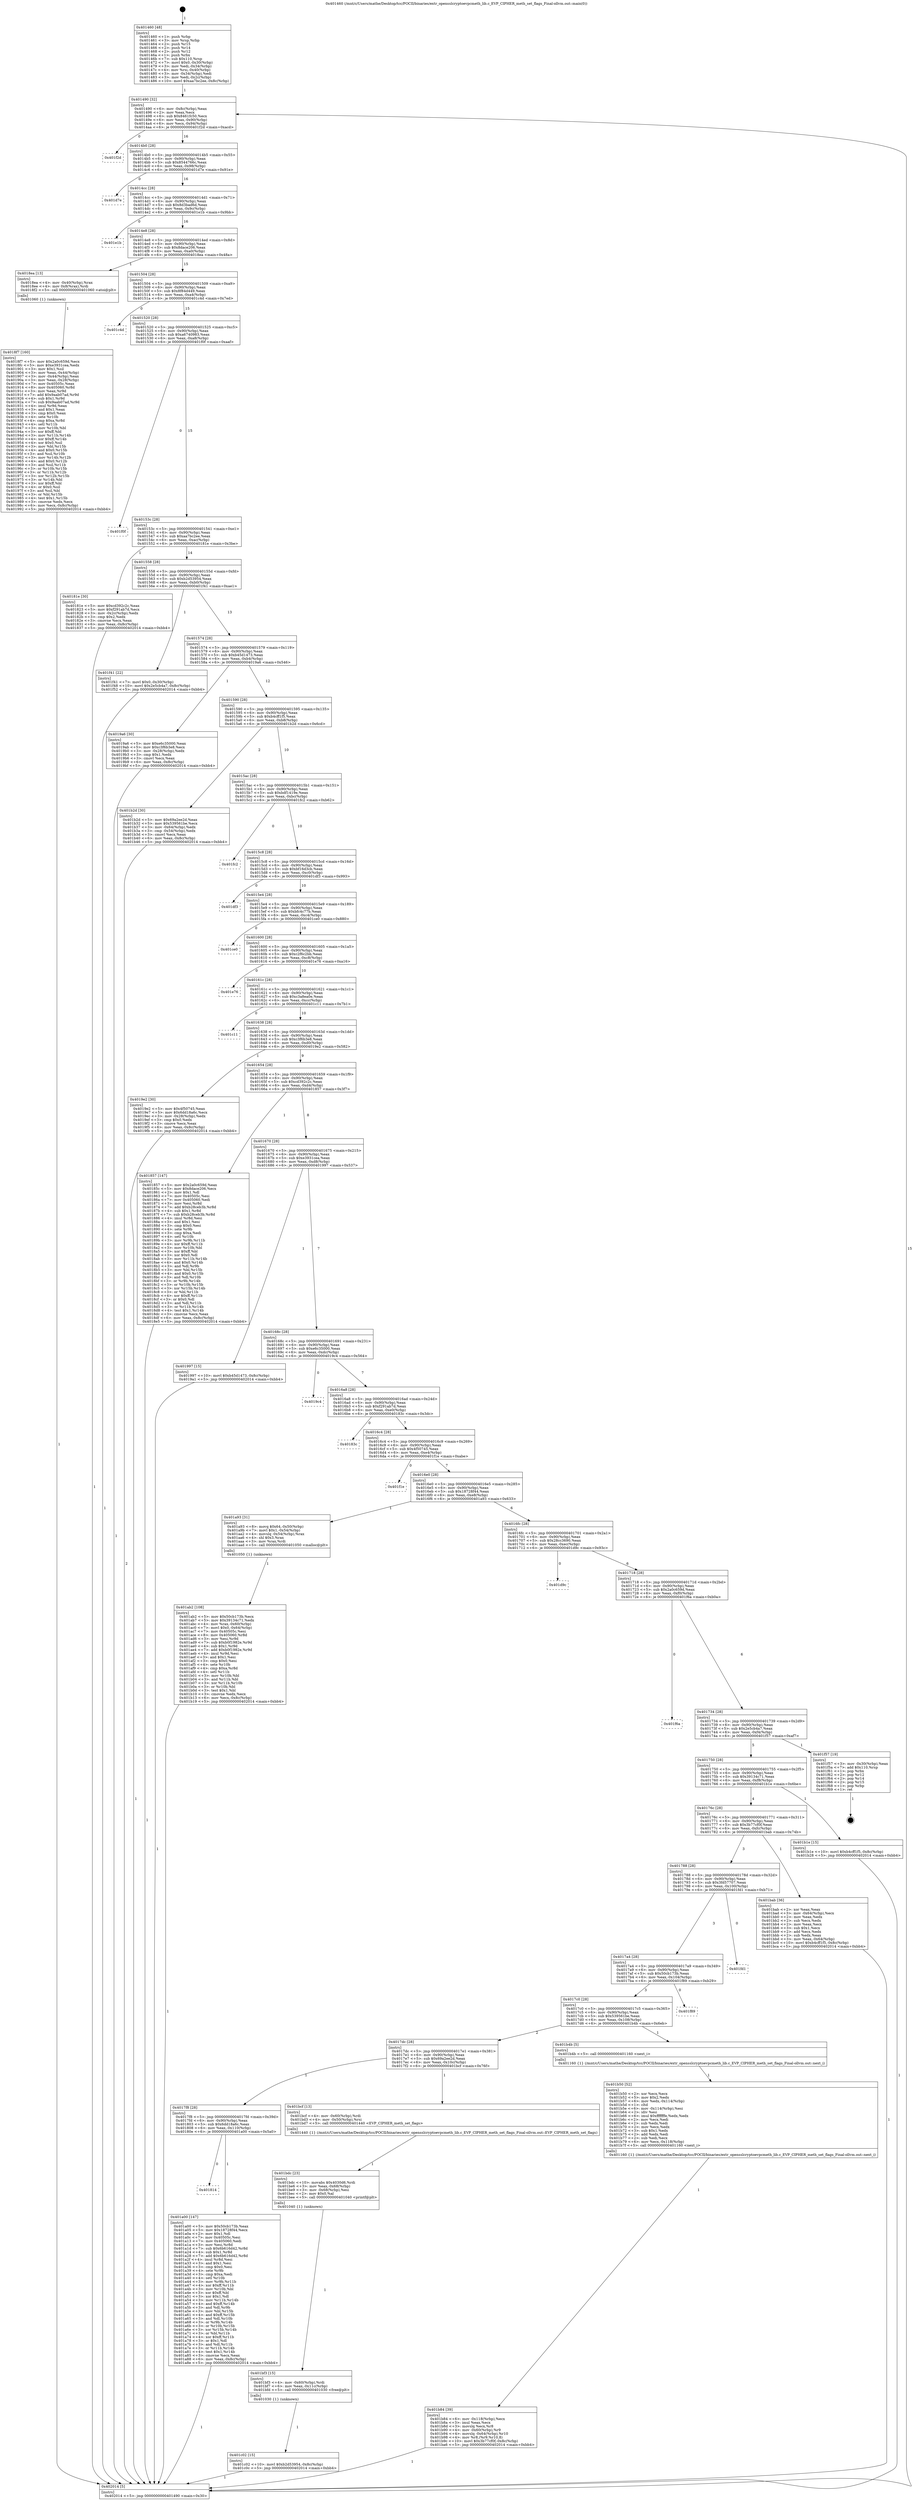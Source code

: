 digraph "0x401460" {
  label = "0x401460 (/mnt/c/Users/mathe/Desktop/tcc/POCII/binaries/extr_opensslcryptoevpcmeth_lib.c_EVP_CIPHER_meth_set_flags_Final-ollvm.out::main(0))"
  labelloc = "t"
  node[shape=record]

  Entry [label="",width=0.3,height=0.3,shape=circle,fillcolor=black,style=filled]
  "0x401490" [label="{
     0x401490 [32]\l
     | [instrs]\l
     &nbsp;&nbsp;0x401490 \<+6\>: mov -0x8c(%rbp),%eax\l
     &nbsp;&nbsp;0x401496 \<+2\>: mov %eax,%ecx\l
     &nbsp;&nbsp;0x401498 \<+6\>: sub $0x8461fc50,%ecx\l
     &nbsp;&nbsp;0x40149e \<+6\>: mov %eax,-0x90(%rbp)\l
     &nbsp;&nbsp;0x4014a4 \<+6\>: mov %ecx,-0x94(%rbp)\l
     &nbsp;&nbsp;0x4014aa \<+6\>: je 0000000000401f2d \<main+0xacd\>\l
  }"]
  "0x401f2d" [label="{
     0x401f2d\l
  }", style=dashed]
  "0x4014b0" [label="{
     0x4014b0 [28]\l
     | [instrs]\l
     &nbsp;&nbsp;0x4014b0 \<+5\>: jmp 00000000004014b5 \<main+0x55\>\l
     &nbsp;&nbsp;0x4014b5 \<+6\>: mov -0x90(%rbp),%eax\l
     &nbsp;&nbsp;0x4014bb \<+5\>: sub $0x8544766c,%eax\l
     &nbsp;&nbsp;0x4014c0 \<+6\>: mov %eax,-0x98(%rbp)\l
     &nbsp;&nbsp;0x4014c6 \<+6\>: je 0000000000401d7e \<main+0x91e\>\l
  }"]
  Exit [label="",width=0.3,height=0.3,shape=circle,fillcolor=black,style=filled,peripheries=2]
  "0x401d7e" [label="{
     0x401d7e\l
  }", style=dashed]
  "0x4014cc" [label="{
     0x4014cc [28]\l
     | [instrs]\l
     &nbsp;&nbsp;0x4014cc \<+5\>: jmp 00000000004014d1 \<main+0x71\>\l
     &nbsp;&nbsp;0x4014d1 \<+6\>: mov -0x90(%rbp),%eax\l
     &nbsp;&nbsp;0x4014d7 \<+5\>: sub $0x8d3bad6d,%eax\l
     &nbsp;&nbsp;0x4014dc \<+6\>: mov %eax,-0x9c(%rbp)\l
     &nbsp;&nbsp;0x4014e2 \<+6\>: je 0000000000401e1b \<main+0x9bb\>\l
  }"]
  "0x401c02" [label="{
     0x401c02 [15]\l
     | [instrs]\l
     &nbsp;&nbsp;0x401c02 \<+10\>: movl $0xb2d53954,-0x8c(%rbp)\l
     &nbsp;&nbsp;0x401c0c \<+5\>: jmp 0000000000402014 \<main+0xbb4\>\l
  }"]
  "0x401e1b" [label="{
     0x401e1b\l
  }", style=dashed]
  "0x4014e8" [label="{
     0x4014e8 [28]\l
     | [instrs]\l
     &nbsp;&nbsp;0x4014e8 \<+5\>: jmp 00000000004014ed \<main+0x8d\>\l
     &nbsp;&nbsp;0x4014ed \<+6\>: mov -0x90(%rbp),%eax\l
     &nbsp;&nbsp;0x4014f3 \<+5\>: sub $0x8dace206,%eax\l
     &nbsp;&nbsp;0x4014f8 \<+6\>: mov %eax,-0xa0(%rbp)\l
     &nbsp;&nbsp;0x4014fe \<+6\>: je 00000000004018ea \<main+0x48a\>\l
  }"]
  "0x401bf3" [label="{
     0x401bf3 [15]\l
     | [instrs]\l
     &nbsp;&nbsp;0x401bf3 \<+4\>: mov -0x60(%rbp),%rdi\l
     &nbsp;&nbsp;0x401bf7 \<+6\>: mov %eax,-0x11c(%rbp)\l
     &nbsp;&nbsp;0x401bfd \<+5\>: call 0000000000401030 \<free@plt\>\l
     | [calls]\l
     &nbsp;&nbsp;0x401030 \{1\} (unknown)\l
  }"]
  "0x4018ea" [label="{
     0x4018ea [13]\l
     | [instrs]\l
     &nbsp;&nbsp;0x4018ea \<+4\>: mov -0x40(%rbp),%rax\l
     &nbsp;&nbsp;0x4018ee \<+4\>: mov 0x8(%rax),%rdi\l
     &nbsp;&nbsp;0x4018f2 \<+5\>: call 0000000000401060 \<atoi@plt\>\l
     | [calls]\l
     &nbsp;&nbsp;0x401060 \{1\} (unknown)\l
  }"]
  "0x401504" [label="{
     0x401504 [28]\l
     | [instrs]\l
     &nbsp;&nbsp;0x401504 \<+5\>: jmp 0000000000401509 \<main+0xa9\>\l
     &nbsp;&nbsp;0x401509 \<+6\>: mov -0x90(%rbp),%eax\l
     &nbsp;&nbsp;0x40150f \<+5\>: sub $0x8f84d449,%eax\l
     &nbsp;&nbsp;0x401514 \<+6\>: mov %eax,-0xa4(%rbp)\l
     &nbsp;&nbsp;0x40151a \<+6\>: je 0000000000401c4d \<main+0x7ed\>\l
  }"]
  "0x401bdc" [label="{
     0x401bdc [23]\l
     | [instrs]\l
     &nbsp;&nbsp;0x401bdc \<+10\>: movabs $0x4030d6,%rdi\l
     &nbsp;&nbsp;0x401be6 \<+3\>: mov %eax,-0x68(%rbp)\l
     &nbsp;&nbsp;0x401be9 \<+3\>: mov -0x68(%rbp),%esi\l
     &nbsp;&nbsp;0x401bec \<+2\>: mov $0x0,%al\l
     &nbsp;&nbsp;0x401bee \<+5\>: call 0000000000401040 \<printf@plt\>\l
     | [calls]\l
     &nbsp;&nbsp;0x401040 \{1\} (unknown)\l
  }"]
  "0x401c4d" [label="{
     0x401c4d\l
  }", style=dashed]
  "0x401520" [label="{
     0x401520 [28]\l
     | [instrs]\l
     &nbsp;&nbsp;0x401520 \<+5\>: jmp 0000000000401525 \<main+0xc5\>\l
     &nbsp;&nbsp;0x401525 \<+6\>: mov -0x90(%rbp),%eax\l
     &nbsp;&nbsp;0x40152b \<+5\>: sub $0xa6740983,%eax\l
     &nbsp;&nbsp;0x401530 \<+6\>: mov %eax,-0xa8(%rbp)\l
     &nbsp;&nbsp;0x401536 \<+6\>: je 0000000000401f0f \<main+0xaaf\>\l
  }"]
  "0x401b84" [label="{
     0x401b84 [39]\l
     | [instrs]\l
     &nbsp;&nbsp;0x401b84 \<+6\>: mov -0x118(%rbp),%ecx\l
     &nbsp;&nbsp;0x401b8a \<+3\>: imul %eax,%ecx\l
     &nbsp;&nbsp;0x401b8d \<+3\>: movslq %ecx,%r8\l
     &nbsp;&nbsp;0x401b90 \<+4\>: mov -0x60(%rbp),%r9\l
     &nbsp;&nbsp;0x401b94 \<+4\>: movslq -0x64(%rbp),%r10\l
     &nbsp;&nbsp;0x401b98 \<+4\>: mov %r8,(%r9,%r10,8)\l
     &nbsp;&nbsp;0x401b9c \<+10\>: movl $0x3b77cf0f,-0x8c(%rbp)\l
     &nbsp;&nbsp;0x401ba6 \<+5\>: jmp 0000000000402014 \<main+0xbb4\>\l
  }"]
  "0x401f0f" [label="{
     0x401f0f\l
  }", style=dashed]
  "0x40153c" [label="{
     0x40153c [28]\l
     | [instrs]\l
     &nbsp;&nbsp;0x40153c \<+5\>: jmp 0000000000401541 \<main+0xe1\>\l
     &nbsp;&nbsp;0x401541 \<+6\>: mov -0x90(%rbp),%eax\l
     &nbsp;&nbsp;0x401547 \<+5\>: sub $0xaa7bc2ee,%eax\l
     &nbsp;&nbsp;0x40154c \<+6\>: mov %eax,-0xac(%rbp)\l
     &nbsp;&nbsp;0x401552 \<+6\>: je 000000000040181e \<main+0x3be\>\l
  }"]
  "0x401b50" [label="{
     0x401b50 [52]\l
     | [instrs]\l
     &nbsp;&nbsp;0x401b50 \<+2\>: xor %ecx,%ecx\l
     &nbsp;&nbsp;0x401b52 \<+5\>: mov $0x2,%edx\l
     &nbsp;&nbsp;0x401b57 \<+6\>: mov %edx,-0x114(%rbp)\l
     &nbsp;&nbsp;0x401b5d \<+1\>: cltd\l
     &nbsp;&nbsp;0x401b5e \<+6\>: mov -0x114(%rbp),%esi\l
     &nbsp;&nbsp;0x401b64 \<+2\>: idiv %esi\l
     &nbsp;&nbsp;0x401b66 \<+6\>: imul $0xfffffffe,%edx,%edx\l
     &nbsp;&nbsp;0x401b6c \<+2\>: mov %ecx,%edi\l
     &nbsp;&nbsp;0x401b6e \<+2\>: sub %edx,%edi\l
     &nbsp;&nbsp;0x401b70 \<+2\>: mov %ecx,%edx\l
     &nbsp;&nbsp;0x401b72 \<+3\>: sub $0x1,%edx\l
     &nbsp;&nbsp;0x401b75 \<+2\>: add %edx,%edi\l
     &nbsp;&nbsp;0x401b77 \<+2\>: sub %edi,%ecx\l
     &nbsp;&nbsp;0x401b79 \<+6\>: mov %ecx,-0x118(%rbp)\l
     &nbsp;&nbsp;0x401b7f \<+5\>: call 0000000000401160 \<next_i\>\l
     | [calls]\l
     &nbsp;&nbsp;0x401160 \{1\} (/mnt/c/Users/mathe/Desktop/tcc/POCII/binaries/extr_opensslcryptoevpcmeth_lib.c_EVP_CIPHER_meth_set_flags_Final-ollvm.out::next_i)\l
  }"]
  "0x40181e" [label="{
     0x40181e [30]\l
     | [instrs]\l
     &nbsp;&nbsp;0x40181e \<+5\>: mov $0xcd392c2c,%eax\l
     &nbsp;&nbsp;0x401823 \<+5\>: mov $0xf291ab7d,%ecx\l
     &nbsp;&nbsp;0x401828 \<+3\>: mov -0x2c(%rbp),%edx\l
     &nbsp;&nbsp;0x40182b \<+3\>: cmp $0x2,%edx\l
     &nbsp;&nbsp;0x40182e \<+3\>: cmovne %ecx,%eax\l
     &nbsp;&nbsp;0x401831 \<+6\>: mov %eax,-0x8c(%rbp)\l
     &nbsp;&nbsp;0x401837 \<+5\>: jmp 0000000000402014 \<main+0xbb4\>\l
  }"]
  "0x401558" [label="{
     0x401558 [28]\l
     | [instrs]\l
     &nbsp;&nbsp;0x401558 \<+5\>: jmp 000000000040155d \<main+0xfd\>\l
     &nbsp;&nbsp;0x40155d \<+6\>: mov -0x90(%rbp),%eax\l
     &nbsp;&nbsp;0x401563 \<+5\>: sub $0xb2d53954,%eax\l
     &nbsp;&nbsp;0x401568 \<+6\>: mov %eax,-0xb0(%rbp)\l
     &nbsp;&nbsp;0x40156e \<+6\>: je 0000000000401f41 \<main+0xae1\>\l
  }"]
  "0x402014" [label="{
     0x402014 [5]\l
     | [instrs]\l
     &nbsp;&nbsp;0x402014 \<+5\>: jmp 0000000000401490 \<main+0x30\>\l
  }"]
  "0x401460" [label="{
     0x401460 [48]\l
     | [instrs]\l
     &nbsp;&nbsp;0x401460 \<+1\>: push %rbp\l
     &nbsp;&nbsp;0x401461 \<+3\>: mov %rsp,%rbp\l
     &nbsp;&nbsp;0x401464 \<+2\>: push %r15\l
     &nbsp;&nbsp;0x401466 \<+2\>: push %r14\l
     &nbsp;&nbsp;0x401468 \<+2\>: push %r12\l
     &nbsp;&nbsp;0x40146a \<+1\>: push %rbx\l
     &nbsp;&nbsp;0x40146b \<+7\>: sub $0x110,%rsp\l
     &nbsp;&nbsp;0x401472 \<+7\>: movl $0x0,-0x30(%rbp)\l
     &nbsp;&nbsp;0x401479 \<+3\>: mov %edi,-0x34(%rbp)\l
     &nbsp;&nbsp;0x40147c \<+4\>: mov %rsi,-0x40(%rbp)\l
     &nbsp;&nbsp;0x401480 \<+3\>: mov -0x34(%rbp),%edi\l
     &nbsp;&nbsp;0x401483 \<+3\>: mov %edi,-0x2c(%rbp)\l
     &nbsp;&nbsp;0x401486 \<+10\>: movl $0xaa7bc2ee,-0x8c(%rbp)\l
  }"]
  "0x401ab2" [label="{
     0x401ab2 [108]\l
     | [instrs]\l
     &nbsp;&nbsp;0x401ab2 \<+5\>: mov $0x50cb173b,%ecx\l
     &nbsp;&nbsp;0x401ab7 \<+5\>: mov $0x39134c71,%edx\l
     &nbsp;&nbsp;0x401abc \<+4\>: mov %rax,-0x60(%rbp)\l
     &nbsp;&nbsp;0x401ac0 \<+7\>: movl $0x0,-0x64(%rbp)\l
     &nbsp;&nbsp;0x401ac7 \<+7\>: mov 0x40505c,%esi\l
     &nbsp;&nbsp;0x401ace \<+8\>: mov 0x405060,%r8d\l
     &nbsp;&nbsp;0x401ad6 \<+3\>: mov %esi,%r9d\l
     &nbsp;&nbsp;0x401ad9 \<+7\>: sub $0xb0f1982e,%r9d\l
     &nbsp;&nbsp;0x401ae0 \<+4\>: sub $0x1,%r9d\l
     &nbsp;&nbsp;0x401ae4 \<+7\>: add $0xb0f1982e,%r9d\l
     &nbsp;&nbsp;0x401aeb \<+4\>: imul %r9d,%esi\l
     &nbsp;&nbsp;0x401aef \<+3\>: and $0x1,%esi\l
     &nbsp;&nbsp;0x401af2 \<+3\>: cmp $0x0,%esi\l
     &nbsp;&nbsp;0x401af5 \<+4\>: sete %r10b\l
     &nbsp;&nbsp;0x401af9 \<+4\>: cmp $0xa,%r8d\l
     &nbsp;&nbsp;0x401afd \<+4\>: setl %r11b\l
     &nbsp;&nbsp;0x401b01 \<+3\>: mov %r10b,%bl\l
     &nbsp;&nbsp;0x401b04 \<+3\>: and %r11b,%bl\l
     &nbsp;&nbsp;0x401b07 \<+3\>: xor %r11b,%r10b\l
     &nbsp;&nbsp;0x401b0a \<+3\>: or %r10b,%bl\l
     &nbsp;&nbsp;0x401b0d \<+3\>: test $0x1,%bl\l
     &nbsp;&nbsp;0x401b10 \<+3\>: cmovne %edx,%ecx\l
     &nbsp;&nbsp;0x401b13 \<+6\>: mov %ecx,-0x8c(%rbp)\l
     &nbsp;&nbsp;0x401b19 \<+5\>: jmp 0000000000402014 \<main+0xbb4\>\l
  }"]
  "0x401f41" [label="{
     0x401f41 [22]\l
     | [instrs]\l
     &nbsp;&nbsp;0x401f41 \<+7\>: movl $0x0,-0x30(%rbp)\l
     &nbsp;&nbsp;0x401f48 \<+10\>: movl $0x2e5cb4a7,-0x8c(%rbp)\l
     &nbsp;&nbsp;0x401f52 \<+5\>: jmp 0000000000402014 \<main+0xbb4\>\l
  }"]
  "0x401574" [label="{
     0x401574 [28]\l
     | [instrs]\l
     &nbsp;&nbsp;0x401574 \<+5\>: jmp 0000000000401579 \<main+0x119\>\l
     &nbsp;&nbsp;0x401579 \<+6\>: mov -0x90(%rbp),%eax\l
     &nbsp;&nbsp;0x40157f \<+5\>: sub $0xb45d1473,%eax\l
     &nbsp;&nbsp;0x401584 \<+6\>: mov %eax,-0xb4(%rbp)\l
     &nbsp;&nbsp;0x40158a \<+6\>: je 00000000004019a6 \<main+0x546\>\l
  }"]
  "0x401814" [label="{
     0x401814\l
  }", style=dashed]
  "0x4019a6" [label="{
     0x4019a6 [30]\l
     | [instrs]\l
     &nbsp;&nbsp;0x4019a6 \<+5\>: mov $0xe6c35000,%eax\l
     &nbsp;&nbsp;0x4019ab \<+5\>: mov $0xc3f6b3e8,%ecx\l
     &nbsp;&nbsp;0x4019b0 \<+3\>: mov -0x28(%rbp),%edx\l
     &nbsp;&nbsp;0x4019b3 \<+3\>: cmp $0x1,%edx\l
     &nbsp;&nbsp;0x4019b6 \<+3\>: cmovl %ecx,%eax\l
     &nbsp;&nbsp;0x4019b9 \<+6\>: mov %eax,-0x8c(%rbp)\l
     &nbsp;&nbsp;0x4019bf \<+5\>: jmp 0000000000402014 \<main+0xbb4\>\l
  }"]
  "0x401590" [label="{
     0x401590 [28]\l
     | [instrs]\l
     &nbsp;&nbsp;0x401590 \<+5\>: jmp 0000000000401595 \<main+0x135\>\l
     &nbsp;&nbsp;0x401595 \<+6\>: mov -0x90(%rbp),%eax\l
     &nbsp;&nbsp;0x40159b \<+5\>: sub $0xb4cff1f5,%eax\l
     &nbsp;&nbsp;0x4015a0 \<+6\>: mov %eax,-0xb8(%rbp)\l
     &nbsp;&nbsp;0x4015a6 \<+6\>: je 0000000000401b2d \<main+0x6cd\>\l
  }"]
  "0x401a00" [label="{
     0x401a00 [147]\l
     | [instrs]\l
     &nbsp;&nbsp;0x401a00 \<+5\>: mov $0x50cb173b,%eax\l
     &nbsp;&nbsp;0x401a05 \<+5\>: mov $0x18728f44,%ecx\l
     &nbsp;&nbsp;0x401a0a \<+2\>: mov $0x1,%dl\l
     &nbsp;&nbsp;0x401a0c \<+7\>: mov 0x40505c,%esi\l
     &nbsp;&nbsp;0x401a13 \<+7\>: mov 0x405060,%edi\l
     &nbsp;&nbsp;0x401a1a \<+3\>: mov %esi,%r8d\l
     &nbsp;&nbsp;0x401a1d \<+7\>: sub $0x6b616d42,%r8d\l
     &nbsp;&nbsp;0x401a24 \<+4\>: sub $0x1,%r8d\l
     &nbsp;&nbsp;0x401a28 \<+7\>: add $0x6b616d42,%r8d\l
     &nbsp;&nbsp;0x401a2f \<+4\>: imul %r8d,%esi\l
     &nbsp;&nbsp;0x401a33 \<+3\>: and $0x1,%esi\l
     &nbsp;&nbsp;0x401a36 \<+3\>: cmp $0x0,%esi\l
     &nbsp;&nbsp;0x401a39 \<+4\>: sete %r9b\l
     &nbsp;&nbsp;0x401a3d \<+3\>: cmp $0xa,%edi\l
     &nbsp;&nbsp;0x401a40 \<+4\>: setl %r10b\l
     &nbsp;&nbsp;0x401a44 \<+3\>: mov %r9b,%r11b\l
     &nbsp;&nbsp;0x401a47 \<+4\>: xor $0xff,%r11b\l
     &nbsp;&nbsp;0x401a4b \<+3\>: mov %r10b,%bl\l
     &nbsp;&nbsp;0x401a4e \<+3\>: xor $0xff,%bl\l
     &nbsp;&nbsp;0x401a51 \<+3\>: xor $0x1,%dl\l
     &nbsp;&nbsp;0x401a54 \<+3\>: mov %r11b,%r14b\l
     &nbsp;&nbsp;0x401a57 \<+4\>: and $0xff,%r14b\l
     &nbsp;&nbsp;0x401a5b \<+3\>: and %dl,%r9b\l
     &nbsp;&nbsp;0x401a5e \<+3\>: mov %bl,%r15b\l
     &nbsp;&nbsp;0x401a61 \<+4\>: and $0xff,%r15b\l
     &nbsp;&nbsp;0x401a65 \<+3\>: and %dl,%r10b\l
     &nbsp;&nbsp;0x401a68 \<+3\>: or %r9b,%r14b\l
     &nbsp;&nbsp;0x401a6b \<+3\>: or %r10b,%r15b\l
     &nbsp;&nbsp;0x401a6e \<+3\>: xor %r15b,%r14b\l
     &nbsp;&nbsp;0x401a71 \<+3\>: or %bl,%r11b\l
     &nbsp;&nbsp;0x401a74 \<+4\>: xor $0xff,%r11b\l
     &nbsp;&nbsp;0x401a78 \<+3\>: or $0x1,%dl\l
     &nbsp;&nbsp;0x401a7b \<+3\>: and %dl,%r11b\l
     &nbsp;&nbsp;0x401a7e \<+3\>: or %r11b,%r14b\l
     &nbsp;&nbsp;0x401a81 \<+4\>: test $0x1,%r14b\l
     &nbsp;&nbsp;0x401a85 \<+3\>: cmovne %ecx,%eax\l
     &nbsp;&nbsp;0x401a88 \<+6\>: mov %eax,-0x8c(%rbp)\l
     &nbsp;&nbsp;0x401a8e \<+5\>: jmp 0000000000402014 \<main+0xbb4\>\l
  }"]
  "0x401b2d" [label="{
     0x401b2d [30]\l
     | [instrs]\l
     &nbsp;&nbsp;0x401b2d \<+5\>: mov $0x69a2ee2d,%eax\l
     &nbsp;&nbsp;0x401b32 \<+5\>: mov $0x539561be,%ecx\l
     &nbsp;&nbsp;0x401b37 \<+3\>: mov -0x64(%rbp),%edx\l
     &nbsp;&nbsp;0x401b3a \<+3\>: cmp -0x54(%rbp),%edx\l
     &nbsp;&nbsp;0x401b3d \<+3\>: cmovl %ecx,%eax\l
     &nbsp;&nbsp;0x401b40 \<+6\>: mov %eax,-0x8c(%rbp)\l
     &nbsp;&nbsp;0x401b46 \<+5\>: jmp 0000000000402014 \<main+0xbb4\>\l
  }"]
  "0x4015ac" [label="{
     0x4015ac [28]\l
     | [instrs]\l
     &nbsp;&nbsp;0x4015ac \<+5\>: jmp 00000000004015b1 \<main+0x151\>\l
     &nbsp;&nbsp;0x4015b1 \<+6\>: mov -0x90(%rbp),%eax\l
     &nbsp;&nbsp;0x4015b7 \<+5\>: sub $0xbdf1419e,%eax\l
     &nbsp;&nbsp;0x4015bc \<+6\>: mov %eax,-0xbc(%rbp)\l
     &nbsp;&nbsp;0x4015c2 \<+6\>: je 0000000000401fc2 \<main+0xb62\>\l
  }"]
  "0x4017f8" [label="{
     0x4017f8 [28]\l
     | [instrs]\l
     &nbsp;&nbsp;0x4017f8 \<+5\>: jmp 00000000004017fd \<main+0x39d\>\l
     &nbsp;&nbsp;0x4017fd \<+6\>: mov -0x90(%rbp),%eax\l
     &nbsp;&nbsp;0x401803 \<+5\>: sub $0x6dd18a6c,%eax\l
     &nbsp;&nbsp;0x401808 \<+6\>: mov %eax,-0x110(%rbp)\l
     &nbsp;&nbsp;0x40180e \<+6\>: je 0000000000401a00 \<main+0x5a0\>\l
  }"]
  "0x401fc2" [label="{
     0x401fc2\l
  }", style=dashed]
  "0x4015c8" [label="{
     0x4015c8 [28]\l
     | [instrs]\l
     &nbsp;&nbsp;0x4015c8 \<+5\>: jmp 00000000004015cd \<main+0x16d\>\l
     &nbsp;&nbsp;0x4015cd \<+6\>: mov -0x90(%rbp),%eax\l
     &nbsp;&nbsp;0x4015d3 \<+5\>: sub $0xbf16d3cb,%eax\l
     &nbsp;&nbsp;0x4015d8 \<+6\>: mov %eax,-0xc0(%rbp)\l
     &nbsp;&nbsp;0x4015de \<+6\>: je 0000000000401df3 \<main+0x993\>\l
  }"]
  "0x401bcf" [label="{
     0x401bcf [13]\l
     | [instrs]\l
     &nbsp;&nbsp;0x401bcf \<+4\>: mov -0x60(%rbp),%rdi\l
     &nbsp;&nbsp;0x401bd3 \<+4\>: mov -0x50(%rbp),%rsi\l
     &nbsp;&nbsp;0x401bd7 \<+5\>: call 0000000000401440 \<EVP_CIPHER_meth_set_flags\>\l
     | [calls]\l
     &nbsp;&nbsp;0x401440 \{1\} (/mnt/c/Users/mathe/Desktop/tcc/POCII/binaries/extr_opensslcryptoevpcmeth_lib.c_EVP_CIPHER_meth_set_flags_Final-ollvm.out::EVP_CIPHER_meth_set_flags)\l
  }"]
  "0x401df3" [label="{
     0x401df3\l
  }", style=dashed]
  "0x4015e4" [label="{
     0x4015e4 [28]\l
     | [instrs]\l
     &nbsp;&nbsp;0x4015e4 \<+5\>: jmp 00000000004015e9 \<main+0x189\>\l
     &nbsp;&nbsp;0x4015e9 \<+6\>: mov -0x90(%rbp),%eax\l
     &nbsp;&nbsp;0x4015ef \<+5\>: sub $0xbfc4c77b,%eax\l
     &nbsp;&nbsp;0x4015f4 \<+6\>: mov %eax,-0xc4(%rbp)\l
     &nbsp;&nbsp;0x4015fa \<+6\>: je 0000000000401ce0 \<main+0x880\>\l
  }"]
  "0x4017dc" [label="{
     0x4017dc [28]\l
     | [instrs]\l
     &nbsp;&nbsp;0x4017dc \<+5\>: jmp 00000000004017e1 \<main+0x381\>\l
     &nbsp;&nbsp;0x4017e1 \<+6\>: mov -0x90(%rbp),%eax\l
     &nbsp;&nbsp;0x4017e7 \<+5\>: sub $0x69a2ee2d,%eax\l
     &nbsp;&nbsp;0x4017ec \<+6\>: mov %eax,-0x10c(%rbp)\l
     &nbsp;&nbsp;0x4017f2 \<+6\>: je 0000000000401bcf \<main+0x76f\>\l
  }"]
  "0x401ce0" [label="{
     0x401ce0\l
  }", style=dashed]
  "0x401600" [label="{
     0x401600 [28]\l
     | [instrs]\l
     &nbsp;&nbsp;0x401600 \<+5\>: jmp 0000000000401605 \<main+0x1a5\>\l
     &nbsp;&nbsp;0x401605 \<+6\>: mov -0x90(%rbp),%eax\l
     &nbsp;&nbsp;0x40160b \<+5\>: sub $0xc2f6c2bb,%eax\l
     &nbsp;&nbsp;0x401610 \<+6\>: mov %eax,-0xc8(%rbp)\l
     &nbsp;&nbsp;0x401616 \<+6\>: je 0000000000401e76 \<main+0xa16\>\l
  }"]
  "0x401b4b" [label="{
     0x401b4b [5]\l
     | [instrs]\l
     &nbsp;&nbsp;0x401b4b \<+5\>: call 0000000000401160 \<next_i\>\l
     | [calls]\l
     &nbsp;&nbsp;0x401160 \{1\} (/mnt/c/Users/mathe/Desktop/tcc/POCII/binaries/extr_opensslcryptoevpcmeth_lib.c_EVP_CIPHER_meth_set_flags_Final-ollvm.out::next_i)\l
  }"]
  "0x401e76" [label="{
     0x401e76\l
  }", style=dashed]
  "0x40161c" [label="{
     0x40161c [28]\l
     | [instrs]\l
     &nbsp;&nbsp;0x40161c \<+5\>: jmp 0000000000401621 \<main+0x1c1\>\l
     &nbsp;&nbsp;0x401621 \<+6\>: mov -0x90(%rbp),%eax\l
     &nbsp;&nbsp;0x401627 \<+5\>: sub $0xc3a8ea0e,%eax\l
     &nbsp;&nbsp;0x40162c \<+6\>: mov %eax,-0xcc(%rbp)\l
     &nbsp;&nbsp;0x401632 \<+6\>: je 0000000000401c11 \<main+0x7b1\>\l
  }"]
  "0x4017c0" [label="{
     0x4017c0 [28]\l
     | [instrs]\l
     &nbsp;&nbsp;0x4017c0 \<+5\>: jmp 00000000004017c5 \<main+0x365\>\l
     &nbsp;&nbsp;0x4017c5 \<+6\>: mov -0x90(%rbp),%eax\l
     &nbsp;&nbsp;0x4017cb \<+5\>: sub $0x539561be,%eax\l
     &nbsp;&nbsp;0x4017d0 \<+6\>: mov %eax,-0x108(%rbp)\l
     &nbsp;&nbsp;0x4017d6 \<+6\>: je 0000000000401b4b \<main+0x6eb\>\l
  }"]
  "0x401c11" [label="{
     0x401c11\l
  }", style=dashed]
  "0x401638" [label="{
     0x401638 [28]\l
     | [instrs]\l
     &nbsp;&nbsp;0x401638 \<+5\>: jmp 000000000040163d \<main+0x1dd\>\l
     &nbsp;&nbsp;0x40163d \<+6\>: mov -0x90(%rbp),%eax\l
     &nbsp;&nbsp;0x401643 \<+5\>: sub $0xc3f6b3e8,%eax\l
     &nbsp;&nbsp;0x401648 \<+6\>: mov %eax,-0xd0(%rbp)\l
     &nbsp;&nbsp;0x40164e \<+6\>: je 00000000004019e2 \<main+0x582\>\l
  }"]
  "0x401f89" [label="{
     0x401f89\l
  }", style=dashed]
  "0x4019e2" [label="{
     0x4019e2 [30]\l
     | [instrs]\l
     &nbsp;&nbsp;0x4019e2 \<+5\>: mov $0x4f50745,%eax\l
     &nbsp;&nbsp;0x4019e7 \<+5\>: mov $0x6dd18a6c,%ecx\l
     &nbsp;&nbsp;0x4019ec \<+3\>: mov -0x28(%rbp),%edx\l
     &nbsp;&nbsp;0x4019ef \<+3\>: cmp $0x0,%edx\l
     &nbsp;&nbsp;0x4019f2 \<+3\>: cmove %ecx,%eax\l
     &nbsp;&nbsp;0x4019f5 \<+6\>: mov %eax,-0x8c(%rbp)\l
     &nbsp;&nbsp;0x4019fb \<+5\>: jmp 0000000000402014 \<main+0xbb4\>\l
  }"]
  "0x401654" [label="{
     0x401654 [28]\l
     | [instrs]\l
     &nbsp;&nbsp;0x401654 \<+5\>: jmp 0000000000401659 \<main+0x1f9\>\l
     &nbsp;&nbsp;0x401659 \<+6\>: mov -0x90(%rbp),%eax\l
     &nbsp;&nbsp;0x40165f \<+5\>: sub $0xcd392c2c,%eax\l
     &nbsp;&nbsp;0x401664 \<+6\>: mov %eax,-0xd4(%rbp)\l
     &nbsp;&nbsp;0x40166a \<+6\>: je 0000000000401857 \<main+0x3f7\>\l
  }"]
  "0x4017a4" [label="{
     0x4017a4 [28]\l
     | [instrs]\l
     &nbsp;&nbsp;0x4017a4 \<+5\>: jmp 00000000004017a9 \<main+0x349\>\l
     &nbsp;&nbsp;0x4017a9 \<+6\>: mov -0x90(%rbp),%eax\l
     &nbsp;&nbsp;0x4017af \<+5\>: sub $0x50cb173b,%eax\l
     &nbsp;&nbsp;0x4017b4 \<+6\>: mov %eax,-0x104(%rbp)\l
     &nbsp;&nbsp;0x4017ba \<+6\>: je 0000000000401f89 \<main+0xb29\>\l
  }"]
  "0x401857" [label="{
     0x401857 [147]\l
     | [instrs]\l
     &nbsp;&nbsp;0x401857 \<+5\>: mov $0x2a0c659d,%eax\l
     &nbsp;&nbsp;0x40185c \<+5\>: mov $0x8dace206,%ecx\l
     &nbsp;&nbsp;0x401861 \<+2\>: mov $0x1,%dl\l
     &nbsp;&nbsp;0x401863 \<+7\>: mov 0x40505c,%esi\l
     &nbsp;&nbsp;0x40186a \<+7\>: mov 0x405060,%edi\l
     &nbsp;&nbsp;0x401871 \<+3\>: mov %esi,%r8d\l
     &nbsp;&nbsp;0x401874 \<+7\>: add $0xb28ceb3b,%r8d\l
     &nbsp;&nbsp;0x40187b \<+4\>: sub $0x1,%r8d\l
     &nbsp;&nbsp;0x40187f \<+7\>: sub $0xb28ceb3b,%r8d\l
     &nbsp;&nbsp;0x401886 \<+4\>: imul %r8d,%esi\l
     &nbsp;&nbsp;0x40188a \<+3\>: and $0x1,%esi\l
     &nbsp;&nbsp;0x40188d \<+3\>: cmp $0x0,%esi\l
     &nbsp;&nbsp;0x401890 \<+4\>: sete %r9b\l
     &nbsp;&nbsp;0x401894 \<+3\>: cmp $0xa,%edi\l
     &nbsp;&nbsp;0x401897 \<+4\>: setl %r10b\l
     &nbsp;&nbsp;0x40189b \<+3\>: mov %r9b,%r11b\l
     &nbsp;&nbsp;0x40189e \<+4\>: xor $0xff,%r11b\l
     &nbsp;&nbsp;0x4018a2 \<+3\>: mov %r10b,%bl\l
     &nbsp;&nbsp;0x4018a5 \<+3\>: xor $0xff,%bl\l
     &nbsp;&nbsp;0x4018a8 \<+3\>: xor $0x0,%dl\l
     &nbsp;&nbsp;0x4018ab \<+3\>: mov %r11b,%r14b\l
     &nbsp;&nbsp;0x4018ae \<+4\>: and $0x0,%r14b\l
     &nbsp;&nbsp;0x4018b2 \<+3\>: and %dl,%r9b\l
     &nbsp;&nbsp;0x4018b5 \<+3\>: mov %bl,%r15b\l
     &nbsp;&nbsp;0x4018b8 \<+4\>: and $0x0,%r15b\l
     &nbsp;&nbsp;0x4018bc \<+3\>: and %dl,%r10b\l
     &nbsp;&nbsp;0x4018bf \<+3\>: or %r9b,%r14b\l
     &nbsp;&nbsp;0x4018c2 \<+3\>: or %r10b,%r15b\l
     &nbsp;&nbsp;0x4018c5 \<+3\>: xor %r15b,%r14b\l
     &nbsp;&nbsp;0x4018c8 \<+3\>: or %bl,%r11b\l
     &nbsp;&nbsp;0x4018cb \<+4\>: xor $0xff,%r11b\l
     &nbsp;&nbsp;0x4018cf \<+3\>: or $0x0,%dl\l
     &nbsp;&nbsp;0x4018d2 \<+3\>: and %dl,%r11b\l
     &nbsp;&nbsp;0x4018d5 \<+3\>: or %r11b,%r14b\l
     &nbsp;&nbsp;0x4018d8 \<+4\>: test $0x1,%r14b\l
     &nbsp;&nbsp;0x4018dc \<+3\>: cmovne %ecx,%eax\l
     &nbsp;&nbsp;0x4018df \<+6\>: mov %eax,-0x8c(%rbp)\l
     &nbsp;&nbsp;0x4018e5 \<+5\>: jmp 0000000000402014 \<main+0xbb4\>\l
  }"]
  "0x401670" [label="{
     0x401670 [28]\l
     | [instrs]\l
     &nbsp;&nbsp;0x401670 \<+5\>: jmp 0000000000401675 \<main+0x215\>\l
     &nbsp;&nbsp;0x401675 \<+6\>: mov -0x90(%rbp),%eax\l
     &nbsp;&nbsp;0x40167b \<+5\>: sub $0xe3931cea,%eax\l
     &nbsp;&nbsp;0x401680 \<+6\>: mov %eax,-0xd8(%rbp)\l
     &nbsp;&nbsp;0x401686 \<+6\>: je 0000000000401997 \<main+0x537\>\l
  }"]
  "0x4018f7" [label="{
     0x4018f7 [160]\l
     | [instrs]\l
     &nbsp;&nbsp;0x4018f7 \<+5\>: mov $0x2a0c659d,%ecx\l
     &nbsp;&nbsp;0x4018fc \<+5\>: mov $0xe3931cea,%edx\l
     &nbsp;&nbsp;0x401901 \<+3\>: mov $0x1,%sil\l
     &nbsp;&nbsp;0x401904 \<+3\>: mov %eax,-0x44(%rbp)\l
     &nbsp;&nbsp;0x401907 \<+3\>: mov -0x44(%rbp),%eax\l
     &nbsp;&nbsp;0x40190a \<+3\>: mov %eax,-0x28(%rbp)\l
     &nbsp;&nbsp;0x40190d \<+7\>: mov 0x40505c,%eax\l
     &nbsp;&nbsp;0x401914 \<+8\>: mov 0x405060,%r8d\l
     &nbsp;&nbsp;0x40191c \<+3\>: mov %eax,%r9d\l
     &nbsp;&nbsp;0x40191f \<+7\>: add $0x9aab07ad,%r9d\l
     &nbsp;&nbsp;0x401926 \<+4\>: sub $0x1,%r9d\l
     &nbsp;&nbsp;0x40192a \<+7\>: sub $0x9aab07ad,%r9d\l
     &nbsp;&nbsp;0x401931 \<+4\>: imul %r9d,%eax\l
     &nbsp;&nbsp;0x401935 \<+3\>: and $0x1,%eax\l
     &nbsp;&nbsp;0x401938 \<+3\>: cmp $0x0,%eax\l
     &nbsp;&nbsp;0x40193b \<+4\>: sete %r10b\l
     &nbsp;&nbsp;0x40193f \<+4\>: cmp $0xa,%r8d\l
     &nbsp;&nbsp;0x401943 \<+4\>: setl %r11b\l
     &nbsp;&nbsp;0x401947 \<+3\>: mov %r10b,%bl\l
     &nbsp;&nbsp;0x40194a \<+3\>: xor $0xff,%bl\l
     &nbsp;&nbsp;0x40194d \<+3\>: mov %r11b,%r14b\l
     &nbsp;&nbsp;0x401950 \<+4\>: xor $0xff,%r14b\l
     &nbsp;&nbsp;0x401954 \<+4\>: xor $0x0,%sil\l
     &nbsp;&nbsp;0x401958 \<+3\>: mov %bl,%r15b\l
     &nbsp;&nbsp;0x40195b \<+4\>: and $0x0,%r15b\l
     &nbsp;&nbsp;0x40195f \<+3\>: and %sil,%r10b\l
     &nbsp;&nbsp;0x401962 \<+3\>: mov %r14b,%r12b\l
     &nbsp;&nbsp;0x401965 \<+4\>: and $0x0,%r12b\l
     &nbsp;&nbsp;0x401969 \<+3\>: and %sil,%r11b\l
     &nbsp;&nbsp;0x40196c \<+3\>: or %r10b,%r15b\l
     &nbsp;&nbsp;0x40196f \<+3\>: or %r11b,%r12b\l
     &nbsp;&nbsp;0x401972 \<+3\>: xor %r12b,%r15b\l
     &nbsp;&nbsp;0x401975 \<+3\>: or %r14b,%bl\l
     &nbsp;&nbsp;0x401978 \<+3\>: xor $0xff,%bl\l
     &nbsp;&nbsp;0x40197b \<+4\>: or $0x0,%sil\l
     &nbsp;&nbsp;0x40197f \<+3\>: and %sil,%bl\l
     &nbsp;&nbsp;0x401982 \<+3\>: or %bl,%r15b\l
     &nbsp;&nbsp;0x401985 \<+4\>: test $0x1,%r15b\l
     &nbsp;&nbsp;0x401989 \<+3\>: cmovne %edx,%ecx\l
     &nbsp;&nbsp;0x40198c \<+6\>: mov %ecx,-0x8c(%rbp)\l
     &nbsp;&nbsp;0x401992 \<+5\>: jmp 0000000000402014 \<main+0xbb4\>\l
  }"]
  "0x401fd1" [label="{
     0x401fd1\l
  }", style=dashed]
  "0x401997" [label="{
     0x401997 [15]\l
     | [instrs]\l
     &nbsp;&nbsp;0x401997 \<+10\>: movl $0xb45d1473,-0x8c(%rbp)\l
     &nbsp;&nbsp;0x4019a1 \<+5\>: jmp 0000000000402014 \<main+0xbb4\>\l
  }"]
  "0x40168c" [label="{
     0x40168c [28]\l
     | [instrs]\l
     &nbsp;&nbsp;0x40168c \<+5\>: jmp 0000000000401691 \<main+0x231\>\l
     &nbsp;&nbsp;0x401691 \<+6\>: mov -0x90(%rbp),%eax\l
     &nbsp;&nbsp;0x401697 \<+5\>: sub $0xe6c35000,%eax\l
     &nbsp;&nbsp;0x40169c \<+6\>: mov %eax,-0xdc(%rbp)\l
     &nbsp;&nbsp;0x4016a2 \<+6\>: je 00000000004019c4 \<main+0x564\>\l
  }"]
  "0x401788" [label="{
     0x401788 [28]\l
     | [instrs]\l
     &nbsp;&nbsp;0x401788 \<+5\>: jmp 000000000040178d \<main+0x32d\>\l
     &nbsp;&nbsp;0x40178d \<+6\>: mov -0x90(%rbp),%eax\l
     &nbsp;&nbsp;0x401793 \<+5\>: sub $0x3fd57707,%eax\l
     &nbsp;&nbsp;0x401798 \<+6\>: mov %eax,-0x100(%rbp)\l
     &nbsp;&nbsp;0x40179e \<+6\>: je 0000000000401fd1 \<main+0xb71\>\l
  }"]
  "0x4019c4" [label="{
     0x4019c4\l
  }", style=dashed]
  "0x4016a8" [label="{
     0x4016a8 [28]\l
     | [instrs]\l
     &nbsp;&nbsp;0x4016a8 \<+5\>: jmp 00000000004016ad \<main+0x24d\>\l
     &nbsp;&nbsp;0x4016ad \<+6\>: mov -0x90(%rbp),%eax\l
     &nbsp;&nbsp;0x4016b3 \<+5\>: sub $0xf291ab7d,%eax\l
     &nbsp;&nbsp;0x4016b8 \<+6\>: mov %eax,-0xe0(%rbp)\l
     &nbsp;&nbsp;0x4016be \<+6\>: je 000000000040183c \<main+0x3dc\>\l
  }"]
  "0x401bab" [label="{
     0x401bab [36]\l
     | [instrs]\l
     &nbsp;&nbsp;0x401bab \<+2\>: xor %eax,%eax\l
     &nbsp;&nbsp;0x401bad \<+3\>: mov -0x64(%rbp),%ecx\l
     &nbsp;&nbsp;0x401bb0 \<+2\>: mov %eax,%edx\l
     &nbsp;&nbsp;0x401bb2 \<+2\>: sub %ecx,%edx\l
     &nbsp;&nbsp;0x401bb4 \<+2\>: mov %eax,%ecx\l
     &nbsp;&nbsp;0x401bb6 \<+3\>: sub $0x1,%ecx\l
     &nbsp;&nbsp;0x401bb9 \<+2\>: add %ecx,%edx\l
     &nbsp;&nbsp;0x401bbb \<+2\>: sub %edx,%eax\l
     &nbsp;&nbsp;0x401bbd \<+3\>: mov %eax,-0x64(%rbp)\l
     &nbsp;&nbsp;0x401bc0 \<+10\>: movl $0xb4cff1f5,-0x8c(%rbp)\l
     &nbsp;&nbsp;0x401bca \<+5\>: jmp 0000000000402014 \<main+0xbb4\>\l
  }"]
  "0x40183c" [label="{
     0x40183c\l
  }", style=dashed]
  "0x4016c4" [label="{
     0x4016c4 [28]\l
     | [instrs]\l
     &nbsp;&nbsp;0x4016c4 \<+5\>: jmp 00000000004016c9 \<main+0x269\>\l
     &nbsp;&nbsp;0x4016c9 \<+6\>: mov -0x90(%rbp),%eax\l
     &nbsp;&nbsp;0x4016cf \<+5\>: sub $0x4f50745,%eax\l
     &nbsp;&nbsp;0x4016d4 \<+6\>: mov %eax,-0xe4(%rbp)\l
     &nbsp;&nbsp;0x4016da \<+6\>: je 0000000000401f1e \<main+0xabe\>\l
  }"]
  "0x40176c" [label="{
     0x40176c [28]\l
     | [instrs]\l
     &nbsp;&nbsp;0x40176c \<+5\>: jmp 0000000000401771 \<main+0x311\>\l
     &nbsp;&nbsp;0x401771 \<+6\>: mov -0x90(%rbp),%eax\l
     &nbsp;&nbsp;0x401777 \<+5\>: sub $0x3b77cf0f,%eax\l
     &nbsp;&nbsp;0x40177c \<+6\>: mov %eax,-0xfc(%rbp)\l
     &nbsp;&nbsp;0x401782 \<+6\>: je 0000000000401bab \<main+0x74b\>\l
  }"]
  "0x401f1e" [label="{
     0x401f1e\l
  }", style=dashed]
  "0x4016e0" [label="{
     0x4016e0 [28]\l
     | [instrs]\l
     &nbsp;&nbsp;0x4016e0 \<+5\>: jmp 00000000004016e5 \<main+0x285\>\l
     &nbsp;&nbsp;0x4016e5 \<+6\>: mov -0x90(%rbp),%eax\l
     &nbsp;&nbsp;0x4016eb \<+5\>: sub $0x18728f44,%eax\l
     &nbsp;&nbsp;0x4016f0 \<+6\>: mov %eax,-0xe8(%rbp)\l
     &nbsp;&nbsp;0x4016f6 \<+6\>: je 0000000000401a93 \<main+0x633\>\l
  }"]
  "0x401b1e" [label="{
     0x401b1e [15]\l
     | [instrs]\l
     &nbsp;&nbsp;0x401b1e \<+10\>: movl $0xb4cff1f5,-0x8c(%rbp)\l
     &nbsp;&nbsp;0x401b28 \<+5\>: jmp 0000000000402014 \<main+0xbb4\>\l
  }"]
  "0x401a93" [label="{
     0x401a93 [31]\l
     | [instrs]\l
     &nbsp;&nbsp;0x401a93 \<+8\>: movq $0x64,-0x50(%rbp)\l
     &nbsp;&nbsp;0x401a9b \<+7\>: movl $0x1,-0x54(%rbp)\l
     &nbsp;&nbsp;0x401aa2 \<+4\>: movslq -0x54(%rbp),%rax\l
     &nbsp;&nbsp;0x401aa6 \<+4\>: shl $0x3,%rax\l
     &nbsp;&nbsp;0x401aaa \<+3\>: mov %rax,%rdi\l
     &nbsp;&nbsp;0x401aad \<+5\>: call 0000000000401050 \<malloc@plt\>\l
     | [calls]\l
     &nbsp;&nbsp;0x401050 \{1\} (unknown)\l
  }"]
  "0x4016fc" [label="{
     0x4016fc [28]\l
     | [instrs]\l
     &nbsp;&nbsp;0x4016fc \<+5\>: jmp 0000000000401701 \<main+0x2a1\>\l
     &nbsp;&nbsp;0x401701 \<+6\>: mov -0x90(%rbp),%eax\l
     &nbsp;&nbsp;0x401707 \<+5\>: sub $0x28cc3690,%eax\l
     &nbsp;&nbsp;0x40170c \<+6\>: mov %eax,-0xec(%rbp)\l
     &nbsp;&nbsp;0x401712 \<+6\>: je 0000000000401d9c \<main+0x93c\>\l
  }"]
  "0x401750" [label="{
     0x401750 [28]\l
     | [instrs]\l
     &nbsp;&nbsp;0x401750 \<+5\>: jmp 0000000000401755 \<main+0x2f5\>\l
     &nbsp;&nbsp;0x401755 \<+6\>: mov -0x90(%rbp),%eax\l
     &nbsp;&nbsp;0x40175b \<+5\>: sub $0x39134c71,%eax\l
     &nbsp;&nbsp;0x401760 \<+6\>: mov %eax,-0xf8(%rbp)\l
     &nbsp;&nbsp;0x401766 \<+6\>: je 0000000000401b1e \<main+0x6be\>\l
  }"]
  "0x401d9c" [label="{
     0x401d9c\l
  }", style=dashed]
  "0x401718" [label="{
     0x401718 [28]\l
     | [instrs]\l
     &nbsp;&nbsp;0x401718 \<+5\>: jmp 000000000040171d \<main+0x2bd\>\l
     &nbsp;&nbsp;0x40171d \<+6\>: mov -0x90(%rbp),%eax\l
     &nbsp;&nbsp;0x401723 \<+5\>: sub $0x2a0c659d,%eax\l
     &nbsp;&nbsp;0x401728 \<+6\>: mov %eax,-0xf0(%rbp)\l
     &nbsp;&nbsp;0x40172e \<+6\>: je 0000000000401f6a \<main+0xb0a\>\l
  }"]
  "0x401f57" [label="{
     0x401f57 [19]\l
     | [instrs]\l
     &nbsp;&nbsp;0x401f57 \<+3\>: mov -0x30(%rbp),%eax\l
     &nbsp;&nbsp;0x401f5a \<+7\>: add $0x110,%rsp\l
     &nbsp;&nbsp;0x401f61 \<+1\>: pop %rbx\l
     &nbsp;&nbsp;0x401f62 \<+2\>: pop %r12\l
     &nbsp;&nbsp;0x401f64 \<+2\>: pop %r14\l
     &nbsp;&nbsp;0x401f66 \<+2\>: pop %r15\l
     &nbsp;&nbsp;0x401f68 \<+1\>: pop %rbp\l
     &nbsp;&nbsp;0x401f69 \<+1\>: ret\l
  }"]
  "0x401f6a" [label="{
     0x401f6a\l
  }", style=dashed]
  "0x401734" [label="{
     0x401734 [28]\l
     | [instrs]\l
     &nbsp;&nbsp;0x401734 \<+5\>: jmp 0000000000401739 \<main+0x2d9\>\l
     &nbsp;&nbsp;0x401739 \<+6\>: mov -0x90(%rbp),%eax\l
     &nbsp;&nbsp;0x40173f \<+5\>: sub $0x2e5cb4a7,%eax\l
     &nbsp;&nbsp;0x401744 \<+6\>: mov %eax,-0xf4(%rbp)\l
     &nbsp;&nbsp;0x40174a \<+6\>: je 0000000000401f57 \<main+0xaf7\>\l
  }"]
  Entry -> "0x401460" [label=" 1"]
  "0x401490" -> "0x401f2d" [label=" 0"]
  "0x401490" -> "0x4014b0" [label=" 16"]
  "0x401f57" -> Exit [label=" 1"]
  "0x4014b0" -> "0x401d7e" [label=" 0"]
  "0x4014b0" -> "0x4014cc" [label=" 16"]
  "0x401f41" -> "0x402014" [label=" 1"]
  "0x4014cc" -> "0x401e1b" [label=" 0"]
  "0x4014cc" -> "0x4014e8" [label=" 16"]
  "0x401c02" -> "0x402014" [label=" 1"]
  "0x4014e8" -> "0x4018ea" [label=" 1"]
  "0x4014e8" -> "0x401504" [label=" 15"]
  "0x401bf3" -> "0x401c02" [label=" 1"]
  "0x401504" -> "0x401c4d" [label=" 0"]
  "0x401504" -> "0x401520" [label=" 15"]
  "0x401bdc" -> "0x401bf3" [label=" 1"]
  "0x401520" -> "0x401f0f" [label=" 0"]
  "0x401520" -> "0x40153c" [label=" 15"]
  "0x401bcf" -> "0x401bdc" [label=" 1"]
  "0x40153c" -> "0x40181e" [label=" 1"]
  "0x40153c" -> "0x401558" [label=" 14"]
  "0x40181e" -> "0x402014" [label=" 1"]
  "0x401460" -> "0x401490" [label=" 1"]
  "0x402014" -> "0x401490" [label=" 15"]
  "0x401bab" -> "0x402014" [label=" 1"]
  "0x401558" -> "0x401f41" [label=" 1"]
  "0x401558" -> "0x401574" [label=" 13"]
  "0x401b84" -> "0x402014" [label=" 1"]
  "0x401574" -> "0x4019a6" [label=" 1"]
  "0x401574" -> "0x401590" [label=" 12"]
  "0x401b50" -> "0x401b84" [label=" 1"]
  "0x401590" -> "0x401b2d" [label=" 2"]
  "0x401590" -> "0x4015ac" [label=" 10"]
  "0x401b4b" -> "0x401b50" [label=" 1"]
  "0x4015ac" -> "0x401fc2" [label=" 0"]
  "0x4015ac" -> "0x4015c8" [label=" 10"]
  "0x401b1e" -> "0x402014" [label=" 1"]
  "0x4015c8" -> "0x401df3" [label=" 0"]
  "0x4015c8" -> "0x4015e4" [label=" 10"]
  "0x401ab2" -> "0x402014" [label=" 1"]
  "0x4015e4" -> "0x401ce0" [label=" 0"]
  "0x4015e4" -> "0x401600" [label=" 10"]
  "0x401a00" -> "0x402014" [label=" 1"]
  "0x401600" -> "0x401e76" [label=" 0"]
  "0x401600" -> "0x40161c" [label=" 10"]
  "0x4017f8" -> "0x401814" [label=" 0"]
  "0x40161c" -> "0x401c11" [label=" 0"]
  "0x40161c" -> "0x401638" [label=" 10"]
  "0x401b2d" -> "0x402014" [label=" 2"]
  "0x401638" -> "0x4019e2" [label=" 1"]
  "0x401638" -> "0x401654" [label=" 9"]
  "0x4017dc" -> "0x4017f8" [label=" 1"]
  "0x401654" -> "0x401857" [label=" 1"]
  "0x401654" -> "0x401670" [label=" 8"]
  "0x401857" -> "0x402014" [label=" 1"]
  "0x4018ea" -> "0x4018f7" [label=" 1"]
  "0x4018f7" -> "0x402014" [label=" 1"]
  "0x401a93" -> "0x401ab2" [label=" 1"]
  "0x401670" -> "0x401997" [label=" 1"]
  "0x401670" -> "0x40168c" [label=" 7"]
  "0x401997" -> "0x402014" [label=" 1"]
  "0x4019a6" -> "0x402014" [label=" 1"]
  "0x4019e2" -> "0x402014" [label=" 1"]
  "0x4017c0" -> "0x4017dc" [label=" 2"]
  "0x40168c" -> "0x4019c4" [label=" 0"]
  "0x40168c" -> "0x4016a8" [label=" 7"]
  "0x4017f8" -> "0x401a00" [label=" 1"]
  "0x4016a8" -> "0x40183c" [label=" 0"]
  "0x4016a8" -> "0x4016c4" [label=" 7"]
  "0x4017a4" -> "0x4017c0" [label=" 3"]
  "0x4016c4" -> "0x401f1e" [label=" 0"]
  "0x4016c4" -> "0x4016e0" [label=" 7"]
  "0x4017dc" -> "0x401bcf" [label=" 1"]
  "0x4016e0" -> "0x401a93" [label=" 1"]
  "0x4016e0" -> "0x4016fc" [label=" 6"]
  "0x401788" -> "0x4017a4" [label=" 3"]
  "0x4016fc" -> "0x401d9c" [label=" 0"]
  "0x4016fc" -> "0x401718" [label=" 6"]
  "0x4017c0" -> "0x401b4b" [label=" 1"]
  "0x401718" -> "0x401f6a" [label=" 0"]
  "0x401718" -> "0x401734" [label=" 6"]
  "0x40176c" -> "0x401788" [label=" 3"]
  "0x401734" -> "0x401f57" [label=" 1"]
  "0x401734" -> "0x401750" [label=" 5"]
  "0x401788" -> "0x401fd1" [label=" 0"]
  "0x401750" -> "0x401b1e" [label=" 1"]
  "0x401750" -> "0x40176c" [label=" 4"]
  "0x4017a4" -> "0x401f89" [label=" 0"]
  "0x40176c" -> "0x401bab" [label=" 1"]
}
